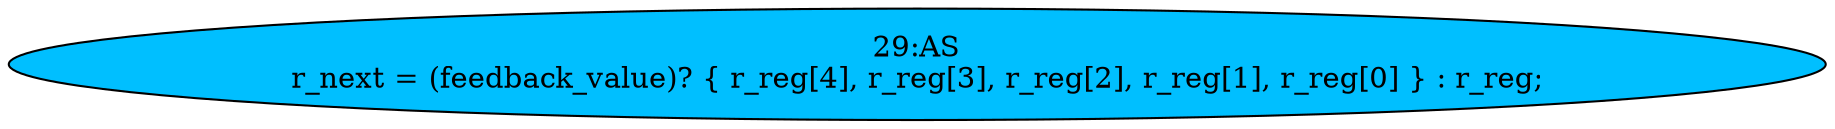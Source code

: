 strict digraph "" {
	node [label="\N"];
	"29:AS"	[ast="<pyverilog.vparser.ast.Assign object at 0x7f90328d9690>",
		def_var="['r_next']",
		fillcolor=deepskyblue,
		label="29:AS
r_next = (feedback_value)? { r_reg[4], r_reg[3], r_reg[2], r_reg[1], r_reg[0] } : r_reg;",
		statements="[]",
		style=filled,
		typ=Assign,
		use_var="['feedback_value', 'r_reg', 'r_reg', 'r_reg', 'r_reg', 'r_reg', 'r_reg']"];
}
